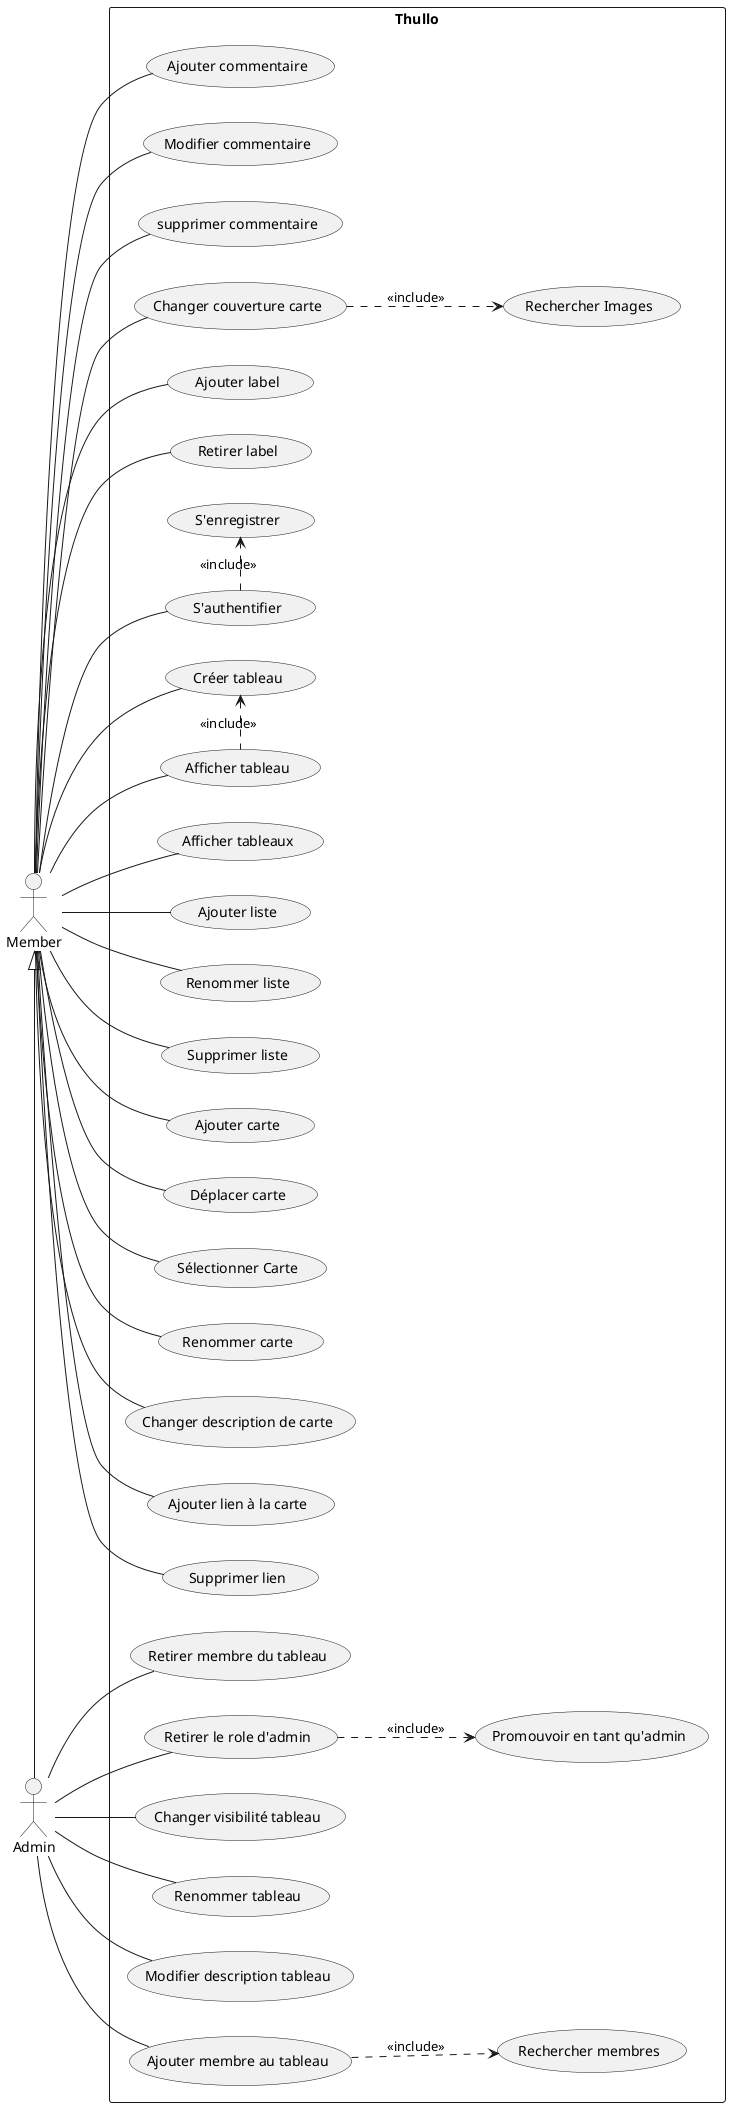 @startuml
'https://plantuml.com/use-case-diagram
:Member: as member
:Admin: as admin

left to right direction

rectangle Thullo {
    (S'enregistrer) as (register)
    (S'authentifier) as (auth)

    (Afficher tableaux) as (seeAllBoards)
    (Créer tableau) as (addBoard)
    (Afficher tableau) as (seeBoard)
    (Changer visibilité tableau) as (setBoardVisibility)
    (Renommer tableau) as (renameBoard)
    (Modifier description tableau) as (updateBoardDescription)

    (Rechercher membres) as (searchMembers)
    (Ajouter membre au tableau) as (inviteMemberToBoard)
    (Retirer membre du tableau) as (removeMemberFromBoard)
    (Promouvoir en tant qu'admin) as (GrantAdminRole)
    (Retirer le role d'admin) as (RemoveAdminRole)
    
    (Ajouter liste) as (addList)
    (Renommer liste) as (renameList)
    (Supprimer liste) as (deleteList)

    (Ajouter carte) as (addCard)
    (Déplacer carte) as (moveCard)
    (Sélectionner Carte) as (seeCardDetails)
    (Renommer carte) as (renameCard)
    (Changer description de carte) as (updateCardDescription)
    (Ajouter lien à la carte) as (addAttachement)
    (Supprimer lien) as (deleteAttachement)
    (Ajouter commentaire) as (addComment)
    (Modifier commentaire) as (updateComment)
    (supprimer commentaire) as (deleteComment)
    (Changer couverture carte) as (updateCardCover)
    (Rechercher Images) as (searchImages)
    (Ajouter label) as (addLabelToCard)
    (Retirer label) as (removeLabelFromCard)

    (register) <.left. (auth) : << include >>
    (seeBoard) .left.> (addBoard): << include >>
    (inviteMemberToBoard) ..> (searchMembers) : << include >>

    member -- (auth)
    member -- (seeAllBoards)
    member -- (seeBoard)
    member -- (addBoard)
    member -- (addList)
    member -- (renameList)
    member -- (deleteList)
    member -- (addCard)
    member -- (moveCard)
    member -- (renameCard)
    member -- (seeCardDetails)
    member -- (addComment)
    member -- (updateComment)
    member -- (deleteComment)
    member -- (addLabelToCard)
    member -- (removeLabelFromCard)
    member -- (updateCardDescription)
    member -- (updateCardCover)
    (updateCardCover) ..> (searchImages) : << include >>
    member -- (addAttachement)
    member -- (deleteAttachement)

    admin -- (removeMemberFromBoard)
    admin -- (RemoveAdminRole)
    (RemoveAdminRole) ..> (GrantAdminRole): << include >>
    admin -- (renameBoard)
    admin -- (updateBoardDescription)
    admin -- (inviteMemberToBoard)
    admin -- (setBoardVisibility)

    member <|-right- admin
 }
@enduml